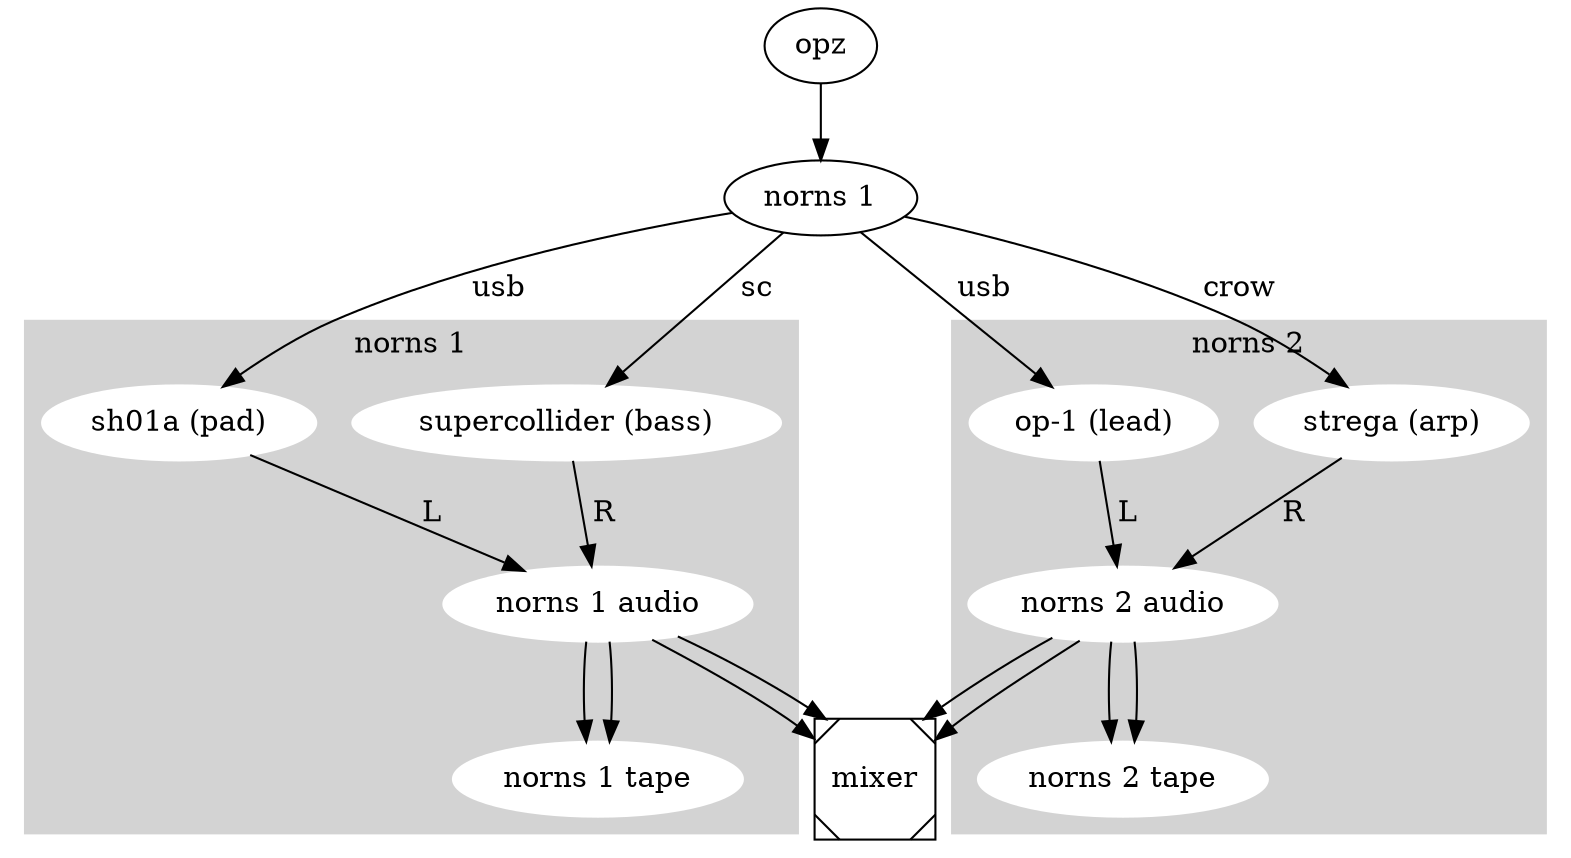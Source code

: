 digraph G {

  subgraph cluster_0 {
    style=filled;
    color=lightgrey;
    node [style=filled,color=white];
    "sh01a (pad)" -> "norns 1 audio"  [ label=" L" ];
    "supercollider (bass)" -> "norns 1 audio"  [ label=" R" ];
  "norns 1 audio" -> "norns 1 tape";
  "norns 1 audio" -> "norns 1 tape";
    label = "norns 1";
  }

  subgraph cluster_1 {
    style=filled;
    color=lightgrey;
    node [style=filled,color=white];
    "op-1 (lead)" -> "norns 2 audio" [ label=" L" ];
    "strega (arp)" -> "norns 2 audio" [ label=" R" ];
  "norns 2 audio" -> "norns 2 tape";
  "norns 2 audio" -> "norns 2 tape";
    label = "norns 2";
    node [style=filled,color=white];
  }
    "norns 1" -> "sh01a (pad)" [ label=" usb" ];
    "norns 1" -> "supercollider (bass)" [ label=" sc" ];
    "norns 1" -> "strega (arp)" [ label=" crow" ];
    "norns 1" -> "op-1 (lead)" [ label=" usb" ];

"opz"->"norns 1"
  "norns 2 audio" -> mixer;
  "norns 2 audio" -> mixer;
  "norns 1 audio" -> mixer;
  "norns 1 audio" -> mixer;

  mixer [shape=Msquare];
}
